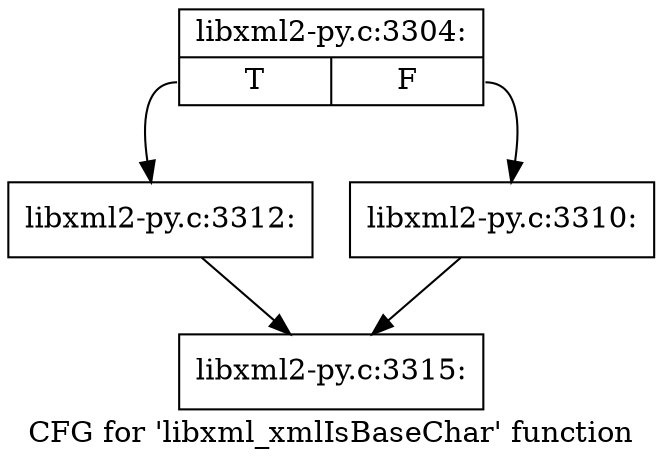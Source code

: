 digraph "CFG for 'libxml_xmlIsBaseChar' function" {
	label="CFG for 'libxml_xmlIsBaseChar' function";

	Node0x3f0dbe0 [shape=record,label="{libxml2-py.c:3304:|{<s0>T|<s1>F}}"];
	Node0x3f0dbe0:s0 -> Node0x3f0f280;
	Node0x3f0dbe0:s1 -> Node0x3f0f230;
	Node0x3f0f230 [shape=record,label="{libxml2-py.c:3310:}"];
	Node0x3f0f230 -> Node0x3f0df10;
	Node0x3f0f280 [shape=record,label="{libxml2-py.c:3312:}"];
	Node0x3f0f280 -> Node0x3f0df10;
	Node0x3f0df10 [shape=record,label="{libxml2-py.c:3315:}"];
}
